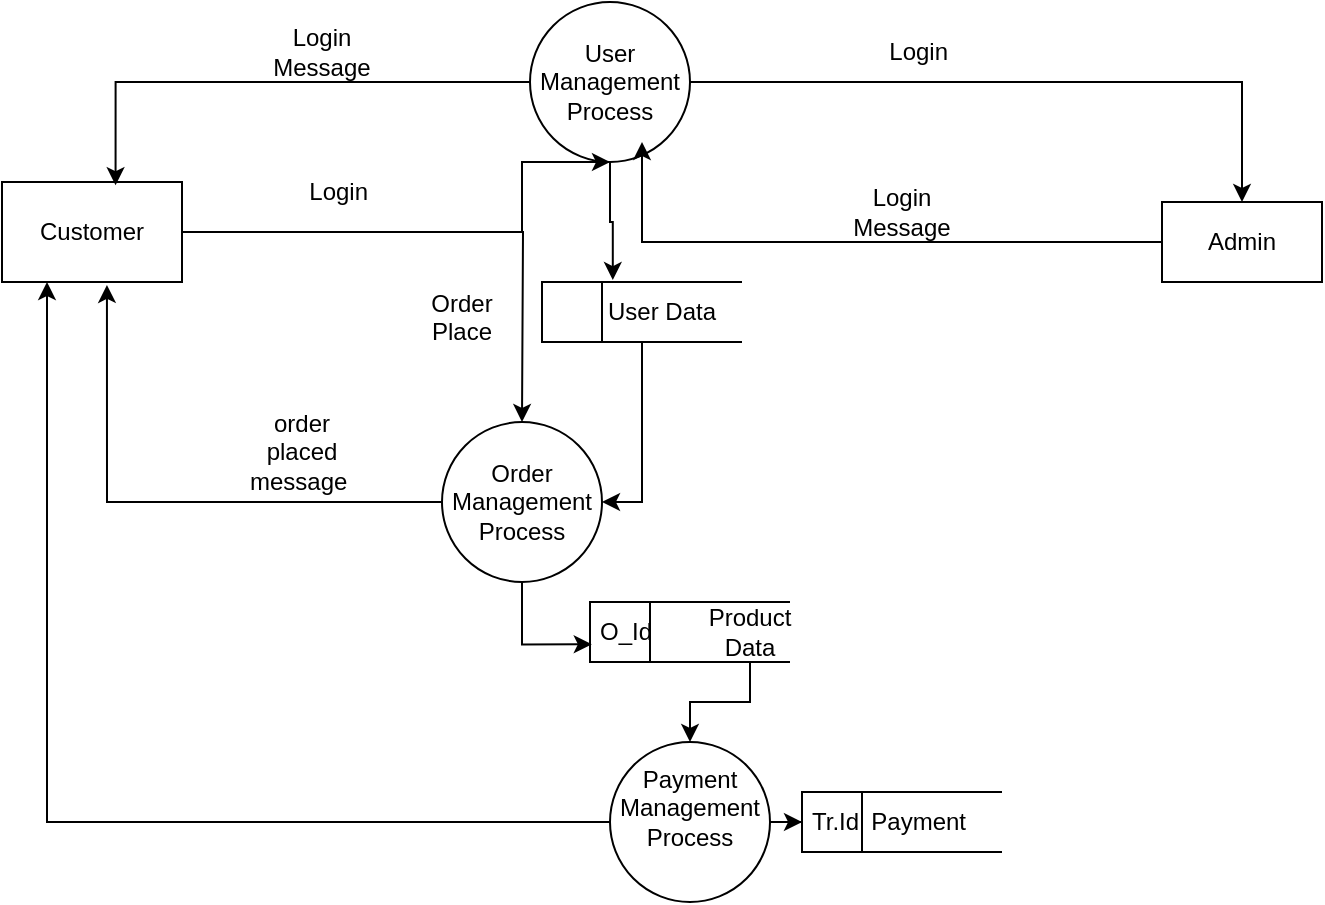 <mxfile version="26.0.16">
  <diagram name="Page-1" id="nOYtWUL4CFx0bX7MQSOc">
    <mxGraphModel dx="840" dy="452" grid="1" gridSize="10" guides="1" tooltips="1" connect="1" arrows="1" fold="1" page="1" pageScale="1" pageWidth="827" pageHeight="1169" math="0" shadow="0">
      <root>
        <mxCell id="0" />
        <mxCell id="1" parent="0" />
        <mxCell id="UEmmUjJxJ4fcGJmuJ4Ul-26" style="edgeStyle=orthogonalEdgeStyle;rounded=0;orthogonalLoop=1;jettySize=auto;html=1;" edge="1" parent="1" source="UEmmUjJxJ4fcGJmuJ4Ul-14">
          <mxGeometry relative="1" as="geometry">
            <mxPoint x="330" y="560" as="targetPoint" />
          </mxGeometry>
        </mxCell>
        <mxCell id="UEmmUjJxJ4fcGJmuJ4Ul-14" value="Customer" style="rounded=0;whiteSpace=wrap;html=1;" vertex="1" parent="1">
          <mxGeometry x="70" y="440" width="90" height="50" as="geometry" />
        </mxCell>
        <mxCell id="UEmmUjJxJ4fcGJmuJ4Ul-15" value="Admin" style="rounded=0;whiteSpace=wrap;html=1;" vertex="1" parent="1">
          <mxGeometry x="650" y="450" width="80" height="40" as="geometry" />
        </mxCell>
        <mxCell id="UEmmUjJxJ4fcGJmuJ4Ul-20" style="edgeStyle=orthogonalEdgeStyle;rounded=0;orthogonalLoop=1;jettySize=auto;html=1;entryX=0.5;entryY=0;entryDx=0;entryDy=0;" edge="1" parent="1" source="UEmmUjJxJ4fcGJmuJ4Ul-16" target="UEmmUjJxJ4fcGJmuJ4Ul-15">
          <mxGeometry relative="1" as="geometry" />
        </mxCell>
        <mxCell id="UEmmUjJxJ4fcGJmuJ4Ul-16" value="User Management Process" style="ellipse;whiteSpace=wrap;html=1;aspect=fixed;" vertex="1" parent="1">
          <mxGeometry x="334" y="350" width="80" height="80" as="geometry" />
        </mxCell>
        <mxCell id="UEmmUjJxJ4fcGJmuJ4Ul-17" value="Order Management Process" style="ellipse;whiteSpace=wrap;html=1;aspect=fixed;" vertex="1" parent="1">
          <mxGeometry x="290" y="560" width="80" height="80" as="geometry" />
        </mxCell>
        <mxCell id="UEmmUjJxJ4fcGJmuJ4Ul-21" style="edgeStyle=orthogonalEdgeStyle;rounded=0;orthogonalLoop=1;jettySize=auto;html=1;entryX=0.7;entryY=0.875;entryDx=0;entryDy=0;entryPerimeter=0;" edge="1" parent="1" source="UEmmUjJxJ4fcGJmuJ4Ul-15" target="UEmmUjJxJ4fcGJmuJ4Ul-16">
          <mxGeometry relative="1" as="geometry" />
        </mxCell>
        <mxCell id="UEmmUjJxJ4fcGJmuJ4Ul-22" style="edgeStyle=orthogonalEdgeStyle;rounded=0;orthogonalLoop=1;jettySize=auto;html=1;entryX=0.5;entryY=1;entryDx=0;entryDy=0;" edge="1" parent="1" source="UEmmUjJxJ4fcGJmuJ4Ul-14" target="UEmmUjJxJ4fcGJmuJ4Ul-16">
          <mxGeometry relative="1" as="geometry">
            <Array as="points">
              <mxPoint x="330" y="465" />
              <mxPoint x="330" y="430" />
            </Array>
          </mxGeometry>
        </mxCell>
        <mxCell id="UEmmUjJxJ4fcGJmuJ4Ul-25" style="edgeStyle=orthogonalEdgeStyle;rounded=0;orthogonalLoop=1;jettySize=auto;html=1;entryX=0.631;entryY=0.032;entryDx=0;entryDy=0;entryPerimeter=0;" edge="1" parent="1" source="UEmmUjJxJ4fcGJmuJ4Ul-16" target="UEmmUjJxJ4fcGJmuJ4Ul-14">
          <mxGeometry relative="1" as="geometry" />
        </mxCell>
        <mxCell id="UEmmUjJxJ4fcGJmuJ4Ul-27" style="edgeStyle=orthogonalEdgeStyle;rounded=0;orthogonalLoop=1;jettySize=auto;html=1;entryX=0.583;entryY=1.029;entryDx=0;entryDy=0;entryPerimeter=0;" edge="1" parent="1" source="UEmmUjJxJ4fcGJmuJ4Ul-17" target="UEmmUjJxJ4fcGJmuJ4Ul-14">
          <mxGeometry relative="1" as="geometry" />
        </mxCell>
        <mxCell id="UEmmUjJxJ4fcGJmuJ4Ul-28" value="Login&amp;nbsp;" style="text;html=1;align=center;verticalAlign=middle;whiteSpace=wrap;rounded=0;" vertex="1" parent="1">
          <mxGeometry x="500" y="360" width="60" height="30" as="geometry" />
        </mxCell>
        <mxCell id="UEmmUjJxJ4fcGJmuJ4Ul-29" value="Login&amp;nbsp;" style="text;html=1;align=center;verticalAlign=middle;whiteSpace=wrap;rounded=0;" vertex="1" parent="1">
          <mxGeometry x="210" y="430" width="60" height="30" as="geometry" />
        </mxCell>
        <mxCell id="UEmmUjJxJ4fcGJmuJ4Ul-30" value="Login Message" style="text;html=1;align=center;verticalAlign=middle;whiteSpace=wrap;rounded=0;" vertex="1" parent="1">
          <mxGeometry x="200" y="360" width="60" height="30" as="geometry" />
        </mxCell>
        <mxCell id="UEmmUjJxJ4fcGJmuJ4Ul-31" value="Login Message" style="text;html=1;align=center;verticalAlign=middle;whiteSpace=wrap;rounded=0;" vertex="1" parent="1">
          <mxGeometry x="490" y="440" width="60" height="30" as="geometry" />
        </mxCell>
        <mxCell id="UEmmUjJxJ4fcGJmuJ4Ul-32" value="Order Place&lt;div&gt;&lt;br&gt;&lt;/div&gt;" style="text;html=1;align=center;verticalAlign=middle;whiteSpace=wrap;rounded=0;" vertex="1" parent="1">
          <mxGeometry x="270" y="500" width="60" height="30" as="geometry" />
        </mxCell>
        <mxCell id="UEmmUjJxJ4fcGJmuJ4Ul-33" value="&lt;div&gt;order placed message&amp;nbsp;&lt;/div&gt;" style="text;html=1;align=center;verticalAlign=middle;whiteSpace=wrap;rounded=0;" vertex="1" parent="1">
          <mxGeometry x="190" y="560" width="60" height="30" as="geometry" />
        </mxCell>
        <mxCell id="UEmmUjJxJ4fcGJmuJ4Ul-54" style="edgeStyle=orthogonalEdgeStyle;rounded=0;orthogonalLoop=1;jettySize=auto;html=1;entryX=0.25;entryY=1;entryDx=0;entryDy=0;" edge="1" parent="1" source="UEmmUjJxJ4fcGJmuJ4Ul-41" target="UEmmUjJxJ4fcGJmuJ4Ul-14">
          <mxGeometry relative="1" as="geometry" />
        </mxCell>
        <mxCell id="UEmmUjJxJ4fcGJmuJ4Ul-57" style="edgeStyle=orthogonalEdgeStyle;rounded=0;orthogonalLoop=1;jettySize=auto;html=1;" edge="1" parent="1" source="UEmmUjJxJ4fcGJmuJ4Ul-41" target="UEmmUjJxJ4fcGJmuJ4Ul-58">
          <mxGeometry relative="1" as="geometry">
            <mxPoint x="520" y="760" as="targetPoint" />
          </mxGeometry>
        </mxCell>
        <mxCell id="UEmmUjJxJ4fcGJmuJ4Ul-41" value="Payment Management Process&lt;div&gt;&lt;br&gt;&lt;/div&gt;" style="ellipse;whiteSpace=wrap;html=1;aspect=fixed;" vertex="1" parent="1">
          <mxGeometry x="374" y="720" width="80" height="80" as="geometry" />
        </mxCell>
        <mxCell id="UEmmUjJxJ4fcGJmuJ4Ul-44" style="edgeStyle=orthogonalEdgeStyle;rounded=0;orthogonalLoop=1;jettySize=auto;html=1;entryX=1;entryY=0.5;entryDx=0;entryDy=0;" edge="1" parent="1" source="UEmmUjJxJ4fcGJmuJ4Ul-43" target="UEmmUjJxJ4fcGJmuJ4Ul-17">
          <mxGeometry relative="1" as="geometry" />
        </mxCell>
        <mxCell id="UEmmUjJxJ4fcGJmuJ4Ul-43" value="" style="html=1;dashed=0;whiteSpace=wrap;shape=mxgraph.dfd.dataStoreID;align=left;spacingLeft=3;points=[[0,0],[0.5,0],[1,0],[0,0.5],[1,0.5],[0,1],[0.5,1],[1,1]];" vertex="1" parent="1">
          <mxGeometry x="340" y="490" width="100" height="30" as="geometry" />
        </mxCell>
        <mxCell id="UEmmUjJxJ4fcGJmuJ4Ul-47" value="User Data" style="text;html=1;align=center;verticalAlign=middle;whiteSpace=wrap;rounded=0;" vertex="1" parent="1">
          <mxGeometry x="370" y="490" width="60" height="30" as="geometry" />
        </mxCell>
        <mxCell id="UEmmUjJxJ4fcGJmuJ4Ul-48" style="edgeStyle=orthogonalEdgeStyle;rounded=0;orthogonalLoop=1;jettySize=auto;html=1;entryX=0.09;entryY=-0.033;entryDx=0;entryDy=0;entryPerimeter=0;" edge="1" parent="1" source="UEmmUjJxJ4fcGJmuJ4Ul-16" target="UEmmUjJxJ4fcGJmuJ4Ul-47">
          <mxGeometry relative="1" as="geometry" />
        </mxCell>
        <mxCell id="UEmmUjJxJ4fcGJmuJ4Ul-49" value="O_Id" style="html=1;dashed=0;whiteSpace=wrap;shape=mxgraph.dfd.dataStoreID;align=left;spacingLeft=3;points=[[0,0],[0.5,0],[1,0],[0,0.5],[1,0.5],[0,1],[0.5,1],[1,1]];" vertex="1" parent="1">
          <mxGeometry x="364" y="650" width="100" height="30" as="geometry" />
        </mxCell>
        <mxCell id="UEmmUjJxJ4fcGJmuJ4Ul-53" style="edgeStyle=orthogonalEdgeStyle;rounded=0;orthogonalLoop=1;jettySize=auto;html=1;entryX=0.5;entryY=0;entryDx=0;entryDy=0;" edge="1" parent="1" source="UEmmUjJxJ4fcGJmuJ4Ul-50" target="UEmmUjJxJ4fcGJmuJ4Ul-41">
          <mxGeometry relative="1" as="geometry" />
        </mxCell>
        <mxCell id="UEmmUjJxJ4fcGJmuJ4Ul-50" value="Product Data" style="text;html=1;align=center;verticalAlign=middle;whiteSpace=wrap;rounded=0;" vertex="1" parent="1">
          <mxGeometry x="414" y="650" width="60" height="30" as="geometry" />
        </mxCell>
        <mxCell id="UEmmUjJxJ4fcGJmuJ4Ul-52" style="edgeStyle=orthogonalEdgeStyle;rounded=0;orthogonalLoop=1;jettySize=auto;html=1;entryX=0.009;entryY=0.705;entryDx=0;entryDy=0;entryPerimeter=0;" edge="1" parent="1" source="UEmmUjJxJ4fcGJmuJ4Ul-17" target="UEmmUjJxJ4fcGJmuJ4Ul-49">
          <mxGeometry relative="1" as="geometry" />
        </mxCell>
        <mxCell id="UEmmUjJxJ4fcGJmuJ4Ul-58" value="Tr.Id" style="html=1;dashed=0;whiteSpace=wrap;shape=mxgraph.dfd.dataStoreID;align=left;spacingLeft=3;points=[[0,0],[0.5,0],[1,0],[0,0.5],[1,0.5],[0,1],[0.5,1],[1,1]];" vertex="1" parent="1">
          <mxGeometry x="470" y="745" width="100" height="30" as="geometry" />
        </mxCell>
        <mxCell id="UEmmUjJxJ4fcGJmuJ4Ul-59" value="Payment&amp;nbsp;" style="text;html=1;align=center;verticalAlign=middle;whiteSpace=wrap;rounded=0;" vertex="1" parent="1">
          <mxGeometry x="500" y="745" width="60" height="30" as="geometry" />
        </mxCell>
      </root>
    </mxGraphModel>
  </diagram>
</mxfile>

